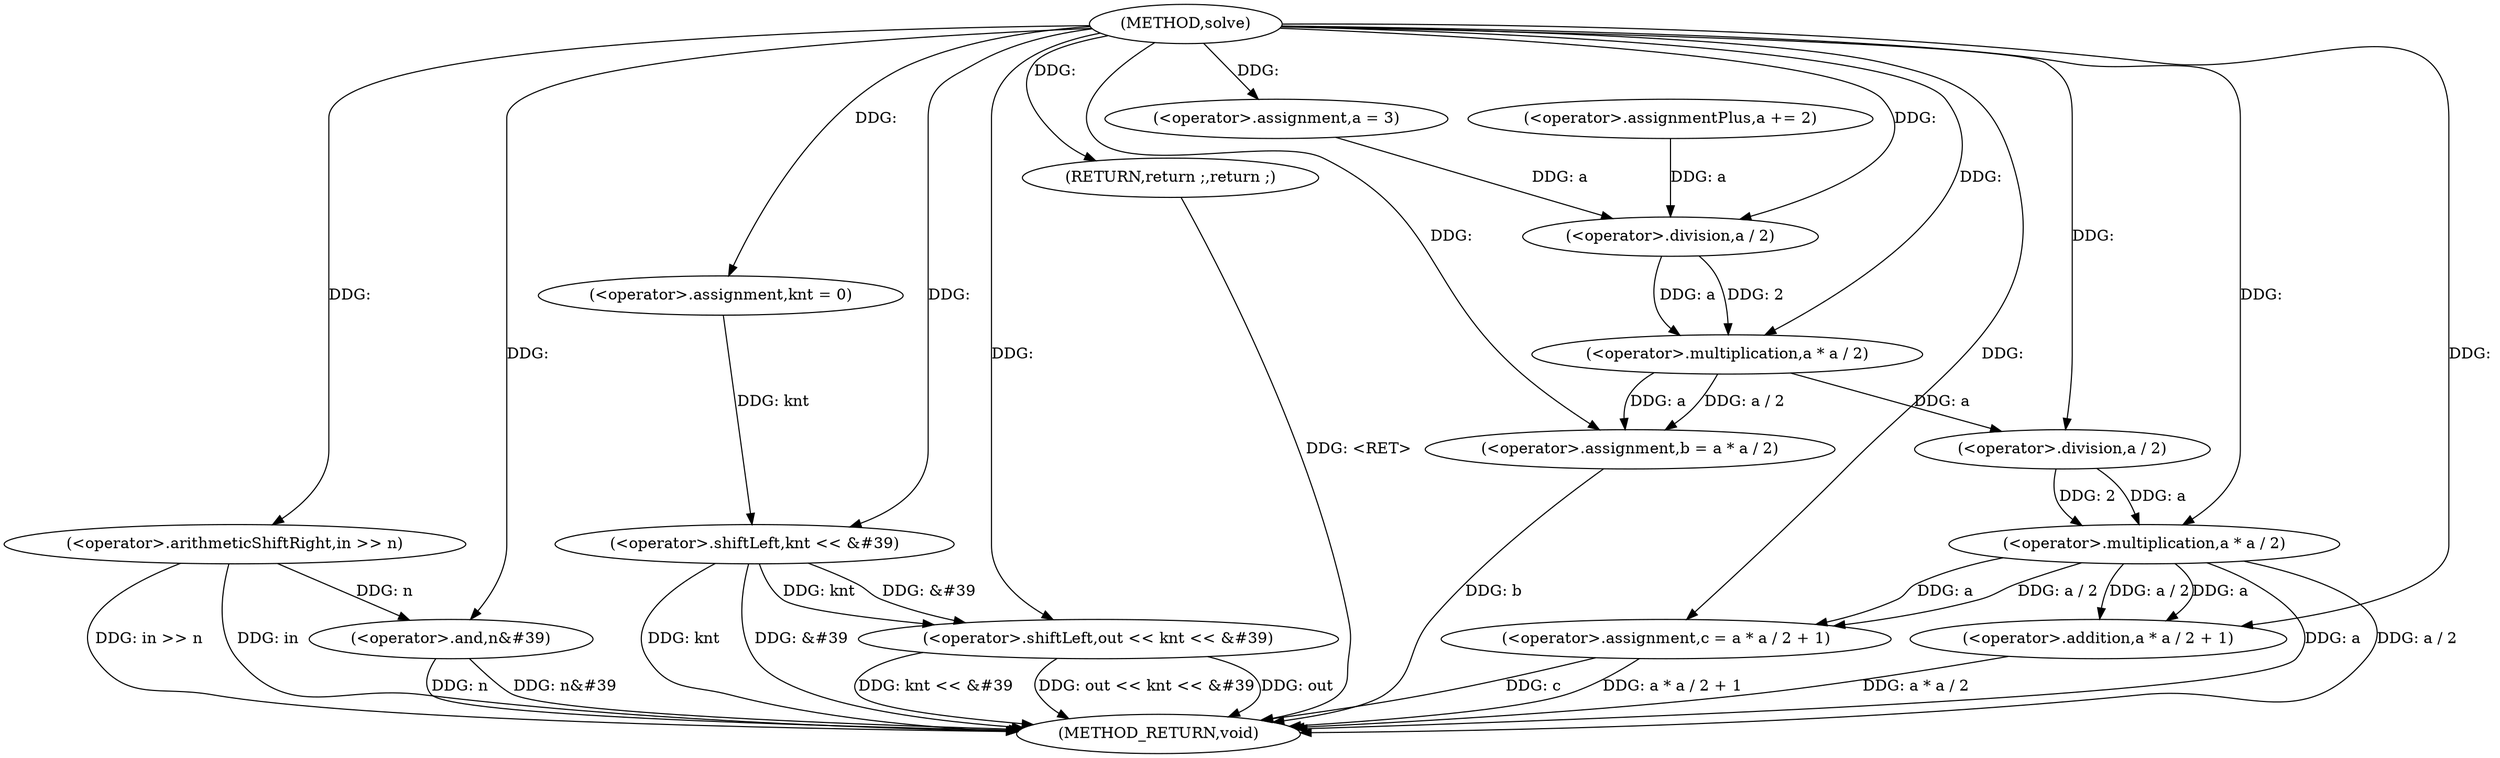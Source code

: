 digraph "solve" {  
"1000290" [label = "(METHOD,solve)" ]
"1000340" [label = "(METHOD_RETURN,void)" ]
"1000293" [label = "(<operator>.arithmeticShiftRight,in >> n)" ]
"1000297" [label = "(<operator>.assignment,knt = 0)" ]
"1000330" [label = "(<operator>.shiftLeft,out << knt << &#39)" ]
"1000336" [label = "(<operator>.and,n&#39)" ]
"1000339" [label = "(RETURN,return ;,return ;)" ]
"1000302" [label = "(<operator>.assignment,a = 3)" ]
"1000305" [label = "(<operator>.assignmentPlus,a += 2)" ]
"1000310" [label = "(<operator>.assignment,b = a * a / 2)" ]
"1000318" [label = "(<operator>.assignment,c = a * a / 2 + 1)" ]
"1000332" [label = "(<operator>.shiftLeft,knt << &#39)" ]
"1000312" [label = "(<operator>.multiplication,a * a / 2)" ]
"1000320" [label = "(<operator>.addition,a * a / 2 + 1)" ]
"1000314" [label = "(<operator>.division,a / 2)" ]
"1000321" [label = "(<operator>.multiplication,a * a / 2)" ]
"1000323" [label = "(<operator>.division,a / 2)" ]
  "1000293" -> "1000340"  [ label = "DDG: in >> n"] 
  "1000310" -> "1000340"  [ label = "DDG: b"] 
  "1000318" -> "1000340"  [ label = "DDG: c"] 
  "1000321" -> "1000340"  [ label = "DDG: a"] 
  "1000321" -> "1000340"  [ label = "DDG: a / 2"] 
  "1000320" -> "1000340"  [ label = "DDG: a * a / 2"] 
  "1000318" -> "1000340"  [ label = "DDG: a * a / 2 + 1"] 
  "1000332" -> "1000340"  [ label = "DDG: knt"] 
  "1000332" -> "1000340"  [ label = "DDG: &#39"] 
  "1000330" -> "1000340"  [ label = "DDG: knt << &#39"] 
  "1000330" -> "1000340"  [ label = "DDG: out << knt << &#39"] 
  "1000336" -> "1000340"  [ label = "DDG: n"] 
  "1000336" -> "1000340"  [ label = "DDG: n&#39"] 
  "1000339" -> "1000340"  [ label = "DDG: <RET>"] 
  "1000330" -> "1000340"  [ label = "DDG: out"] 
  "1000293" -> "1000340"  [ label = "DDG: in"] 
  "1000290" -> "1000297"  [ label = "DDG: "] 
  "1000290" -> "1000339"  [ label = "DDG: "] 
  "1000290" -> "1000293"  [ label = "DDG: "] 
  "1000290" -> "1000302"  [ label = "DDG: "] 
  "1000290" -> "1000330"  [ label = "DDG: "] 
  "1000332" -> "1000330"  [ label = "DDG: knt"] 
  "1000332" -> "1000330"  [ label = "DDG: &#39"] 
  "1000293" -> "1000336"  [ label = "DDG: n"] 
  "1000290" -> "1000336"  [ label = "DDG: "] 
  "1000312" -> "1000310"  [ label = "DDG: a / 2"] 
  "1000312" -> "1000310"  [ label = "DDG: a"] 
  "1000321" -> "1000318"  [ label = "DDG: a / 2"] 
  "1000321" -> "1000318"  [ label = "DDG: a"] 
  "1000290" -> "1000318"  [ label = "DDG: "] 
  "1000297" -> "1000332"  [ label = "DDG: knt"] 
  "1000290" -> "1000332"  [ label = "DDG: "] 
  "1000290" -> "1000310"  [ label = "DDG: "] 
  "1000314" -> "1000312"  [ label = "DDG: a"] 
  "1000290" -> "1000312"  [ label = "DDG: "] 
  "1000314" -> "1000312"  [ label = "DDG: 2"] 
  "1000321" -> "1000320"  [ label = "DDG: a / 2"] 
  "1000321" -> "1000320"  [ label = "DDG: a"] 
  "1000290" -> "1000320"  [ label = "DDG: "] 
  "1000302" -> "1000314"  [ label = "DDG: a"] 
  "1000305" -> "1000314"  [ label = "DDG: a"] 
  "1000290" -> "1000314"  [ label = "DDG: "] 
  "1000323" -> "1000321"  [ label = "DDG: a"] 
  "1000290" -> "1000321"  [ label = "DDG: "] 
  "1000323" -> "1000321"  [ label = "DDG: 2"] 
  "1000312" -> "1000323"  [ label = "DDG: a"] 
  "1000290" -> "1000323"  [ label = "DDG: "] 
}
